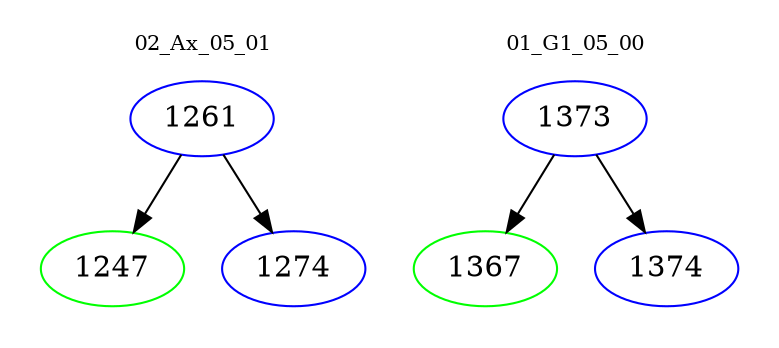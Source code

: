 digraph{
subgraph cluster_0 {
color = white
label = "02_Ax_05_01";
fontsize=10;
T0_1261 [label="1261", color="blue"]
T0_1261 -> T0_1247 [color="black"]
T0_1247 [label="1247", color="green"]
T0_1261 -> T0_1274 [color="black"]
T0_1274 [label="1274", color="blue"]
}
subgraph cluster_1 {
color = white
label = "01_G1_05_00";
fontsize=10;
T1_1373 [label="1373", color="blue"]
T1_1373 -> T1_1367 [color="black"]
T1_1367 [label="1367", color="green"]
T1_1373 -> T1_1374 [color="black"]
T1_1374 [label="1374", color="blue"]
}
}
